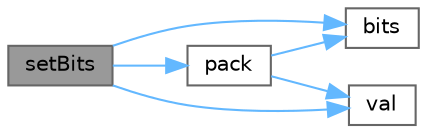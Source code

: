 digraph "setBits"
{
 // LATEX_PDF_SIZE
  bgcolor="transparent";
  edge [fontname=Helvetica,fontsize=10,labelfontname=Helvetica,labelfontsize=10];
  node [fontname=Helvetica,fontsize=10,shape=box,height=0.2,width=0.4];
  rankdir="LR";
  Node1 [id="Node000001",label="setBits",height=0.2,width=0.4,color="gray40", fillcolor="grey60", style="filled", fontcolor="black",tooltip=" "];
  Node1 -> Node2 [id="edge1_Node000001_Node000002",color="steelblue1",style="solid",tooltip=" "];
  Node2 [id="Node000002",label="bits",height=0.2,width=0.4,color="grey40", fillcolor="white", style="filled",URL="$classFoam_1_1labelBits.html#a38bd2a6fe4f91d210e0450948c239483",tooltip=" "];
  Node1 -> Node3 [id="edge2_Node000001_Node000003",color="steelblue1",style="solid",tooltip=" "];
  Node3 [id="Node000003",label="pack",height=0.2,width=0.4,color="grey40", fillcolor="white", style="filled",URL="$classFoam_1_1labelBits.html#a4696e6bb974cc0e38fd81723cfee70dd",tooltip=" "];
  Node3 -> Node2 [id="edge3_Node000003_Node000002",color="steelblue1",style="solid",tooltip=" "];
  Node3 -> Node4 [id="edge4_Node000003_Node000004",color="steelblue1",style="solid",tooltip=" "];
  Node4 [id="Node000004",label="val",height=0.2,width=0.4,color="grey40", fillcolor="white", style="filled",URL="$classFoam_1_1labelBits.html#ab7fa8a574fc163a8c5e0f2228c34579f",tooltip=" "];
  Node1 -> Node4 [id="edge5_Node000001_Node000004",color="steelblue1",style="solid",tooltip=" "];
}
